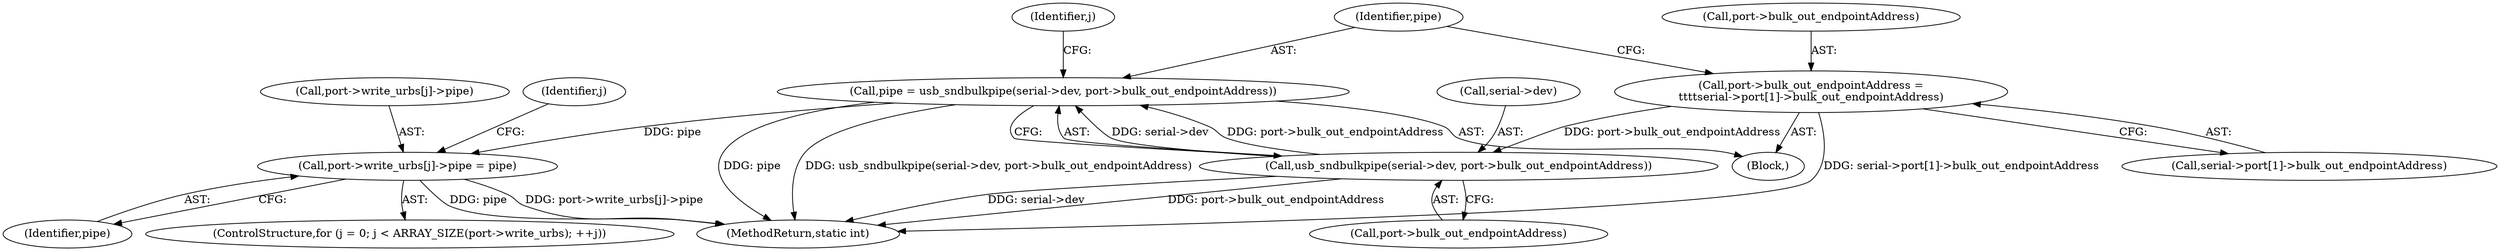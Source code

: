 digraph "0_linux_cb3232138e37129e88240a98a1d2aba2187ff57c@API" {
"1000166" [label="(Call,port->write_urbs[j]->pipe = pipe)"];
"1000145" [label="(Call,pipe = usb_sndbulkpipe(serial->dev, port->bulk_out_endpointAddress))"];
"1000147" [label="(Call,usb_sndbulkpipe(serial->dev, port->bulk_out_endpointAddress))"];
"1000134" [label="(Call,port->bulk_out_endpointAddress =\n\t\t\t\tserial->port[1]->bulk_out_endpointAddress)"];
"1000166" [label="(Call,port->write_urbs[j]->pipe = pipe)"];
"1000154" [label="(ControlStructure,for (j = 0; j < ARRAY_SIZE(port->write_urbs); ++j))"];
"1000177" [label="(MethodReturn,static int)"];
"1000156" [label="(Identifier,j)"];
"1000174" [label="(Identifier,pipe)"];
"1000148" [label="(Call,serial->dev)"];
"1000146" [label="(Identifier,pipe)"];
"1000147" [label="(Call,usb_sndbulkpipe(serial->dev, port->bulk_out_endpointAddress))"];
"1000135" [label="(Call,port->bulk_out_endpointAddress)"];
"1000105" [label="(Block,)"];
"1000167" [label="(Call,port->write_urbs[j]->pipe)"];
"1000145" [label="(Call,pipe = usb_sndbulkpipe(serial->dev, port->bulk_out_endpointAddress))"];
"1000151" [label="(Call,port->bulk_out_endpointAddress)"];
"1000138" [label="(Call,serial->port[1]->bulk_out_endpointAddress)"];
"1000134" [label="(Call,port->bulk_out_endpointAddress =\n\t\t\t\tserial->port[1]->bulk_out_endpointAddress)"];
"1000165" [label="(Identifier,j)"];
"1000166" -> "1000154"  [label="AST: "];
"1000166" -> "1000174"  [label="CFG: "];
"1000167" -> "1000166"  [label="AST: "];
"1000174" -> "1000166"  [label="AST: "];
"1000165" -> "1000166"  [label="CFG: "];
"1000166" -> "1000177"  [label="DDG: pipe"];
"1000166" -> "1000177"  [label="DDG: port->write_urbs[j]->pipe"];
"1000145" -> "1000166"  [label="DDG: pipe"];
"1000145" -> "1000105"  [label="AST: "];
"1000145" -> "1000147"  [label="CFG: "];
"1000146" -> "1000145"  [label="AST: "];
"1000147" -> "1000145"  [label="AST: "];
"1000156" -> "1000145"  [label="CFG: "];
"1000145" -> "1000177"  [label="DDG: pipe"];
"1000145" -> "1000177"  [label="DDG: usb_sndbulkpipe(serial->dev, port->bulk_out_endpointAddress)"];
"1000147" -> "1000145"  [label="DDG: serial->dev"];
"1000147" -> "1000145"  [label="DDG: port->bulk_out_endpointAddress"];
"1000147" -> "1000151"  [label="CFG: "];
"1000148" -> "1000147"  [label="AST: "];
"1000151" -> "1000147"  [label="AST: "];
"1000147" -> "1000177"  [label="DDG: port->bulk_out_endpointAddress"];
"1000147" -> "1000177"  [label="DDG: serial->dev"];
"1000134" -> "1000147"  [label="DDG: port->bulk_out_endpointAddress"];
"1000134" -> "1000105"  [label="AST: "];
"1000134" -> "1000138"  [label="CFG: "];
"1000135" -> "1000134"  [label="AST: "];
"1000138" -> "1000134"  [label="AST: "];
"1000146" -> "1000134"  [label="CFG: "];
"1000134" -> "1000177"  [label="DDG: serial->port[1]->bulk_out_endpointAddress"];
}
